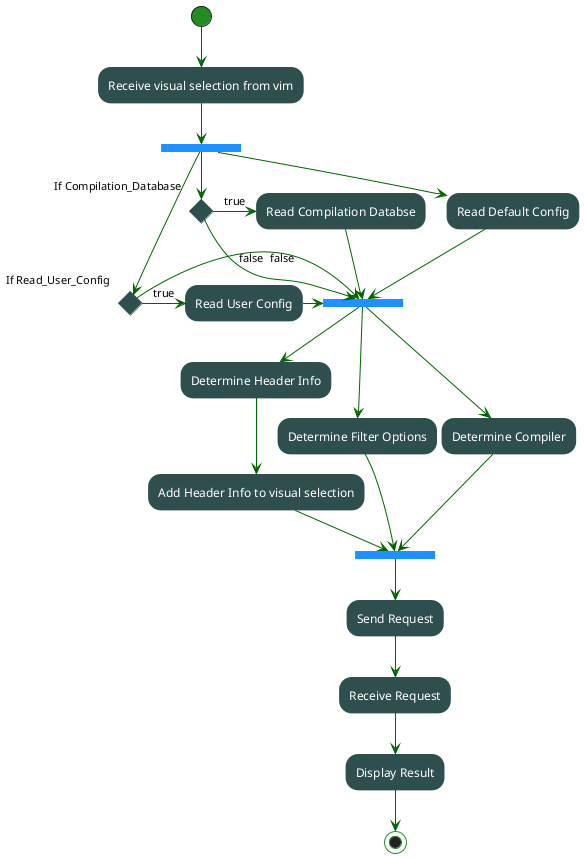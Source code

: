 @startuml

skinparam activity {
  StartColor ForestGreen
  BarColor DodgerBlue
  EndColor ForestGreen
  BorderColor DarkSlateGray
  BackgroundColor DarkSlateGray
  ArrowColor DarkGreen
  FontColor White
}

(*) --> "Receive visual selection from vim"
--> ===B1===

===B1=== --> if "If Compilation_Database" then
  ->[true]  "Read Compilation Databse" 
  --> ===B2===
else
  ->[false] ===B2===
endif

===B1=== --> if "If Read_User_Config" then
  ->[true] "Read User Config"
  -> ===B2===
else
  ->[false] ===B2===
endif

===B1=== --> "Read Default Config"
--> ===B2===

===B2=== --> "Determine Header Info"
--> "Add Header Info to visual selection"
--> ===B3===

===B2=== --> "Determine Filter Options"
--> ===B3===
===B2=== --> "Determine Compiler"
--> ===B3===

--> "Send Request"
--> "Receive Request"
--> "Display Result"

--> (*)

@enduml
